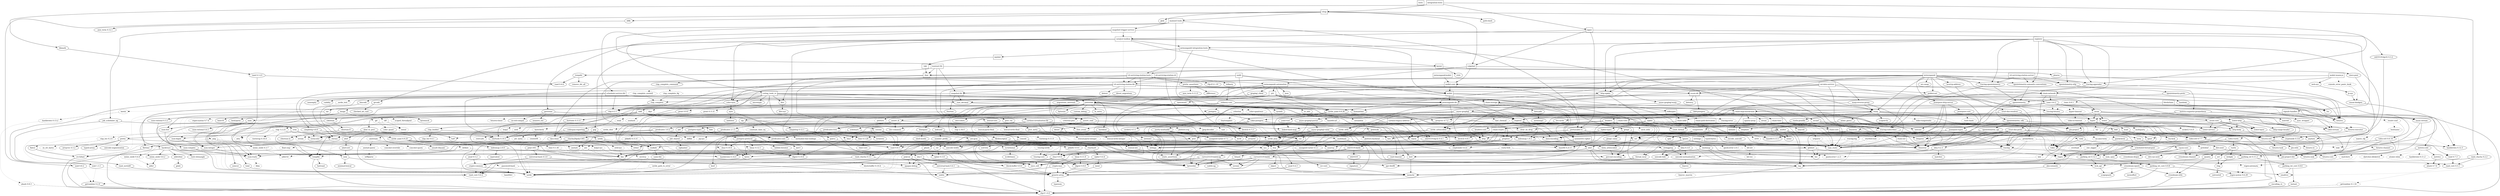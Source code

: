 digraph {
    0 [ label = "tests" shape = box]
    1 [ label = "catalyst-toolbox" shape = box]
    2 [ label = "chain-addr" shape = box]
    3 [ label = "chain-core" shape = box]
    4 [ label = "chain-ser" shape = box]
    5 [ label = "chain-crypto" shape = box]
    6 [ label = "typed-bytes" shape = box]
    7 [ label = "chain-impl-mockchain" shape = box]
    8 [ label = "cardano-legacy-address" shape = box]
    9 [ label = "chain-time" shape = box]
    10 [ label = "chain-vote" shape = box]
    11 [ label = "imhamt" shape = box]
    12 [ label = "sparse-array" shape = box]
    13 [ label = "chain-storage" shape = box]
    14 [ label = "jcli" shape = box]
    15 [ label = "jormungandr-lib" shape = box]
    16 [ label = "jormungandr-automation" shape = box]
    17 [ label = "jortestkit" shape = box]
    18 [ label = "jormungandr-integration-tests" shape = box]
    19 [ label = "hersir" shape = box]
    20 [ label = "thor" shape = box]
    21 [ label = "loki" shape = box]
    22 [ label = "mjolnir" shape = box]
    23 [ label = "snapshot-lib" shape = box]
    24 [ label = "symmetric-cipher" shape = box]
    25 [ label = "vit-servicing-station-lib" shape = box]
    26 [ label = "event-db" shape = box]
    27 [ label = "vit-servicing-station-tests" shape = box]
    28 [ label = "wallet" shape = box]
    29 [ label = "chain-path-derivation" shape = box]
    30 [ label = "hdkeygen" shape = box]
    31 [ label = "chain-network" shape = box]
    32 [ label = "jormungandrwallet" shape = box]
    33 [ label = "wallet-core" shape = box]
    34 [ label = "wallet-wasm-js" shape = box]
    35 [ label = "jormungandr" shape = box]
    36 [ label = "explorer" shape = box]
    37 [ label = "settings" shape = box]
    38 [ label = "blockchain" shape = box]
    39 [ label = "vit-servicing-station-cli" shape = box]
    40 [ label = "vit-servicing-station-server" shape = box]
    41 [ label = "iapyx" shape = box]
    42 [ label = "valgrind" shape = box]
    43 [ label = "vitup" shape = box]
    44 [ label = "mainnet-lib" shape = box]
    45 [ label = "mainnet-tools" shape = box]
    46 [ label = "scheduler-service-lib" shape = box]
    47 [ label = "signals-handler" shape = box]
    48 [ label = "snapshot-trigger-service" shape = box]
    49 [ label = "voting_tools_rs" shape = box]
    50 [ label = "integration-tests" shape = box]
    51 [ label = "cat-data-service" shape = box]
    52 [ label = "audit" shape = box]
    53 [ label = "assert_fs" ]
    54 [ label = "bech32 0.8.1" ]
    55 [ label = "clap 4.2.1" ]
    56 [ label = "color-eyre" ]
    57 [ label = "csv" ]
    58 [ label = "fraction" ]
    59 [ label = "futures" ]
    60 [ label = "gag" ]
    61 [ label = "governor" ]
    62 [ label = "graphql_client" ]
    63 [ label = "hex" ]
    64 [ label = "image" ]
    65 [ label = "itertools 0.10.5" ]
    66 [ label = "once_cell" ]
    67 [ label = "qrcode" ]
    68 [ label = "quircs" ]
    69 [ label = "rand 0.8.5" ]
    70 [ label = "rand_chacha 0.3.1" ]
    71 [ label = "rayon" ]
    72 [ label = "regex" ]
    73 [ label = "reqwest" ]
    74 [ label = "rust_decimal" ]
    75 [ label = "serde" ]
    76 [ label = "serde_json" ]
    77 [ label = "serde_yaml 0.9.25" ]
    78 [ label = "sscanf" ]
    79 [ label = "thiserror" ]
    80 [ label = "time 0.3.20" ]
    81 [ label = "tokio" ]
    82 [ label = "tracing" ]
    83 [ label = "tracing-subscriber" ]
    84 [ label = "url" ]
    85 [ label = "cryptoxide 0.4.4" ]
    86 [ label = "proptest" ]
    87 [ label = "quickcheck" ]
    88 [ label = "curve25519-dalek-ng" ]
    89 [ label = "ed25519-bip32 0.4.1" ]
    90 [ label = "ed25519-dalek" ]
    91 [ label = "generic-array" ]
    92 [ label = "rand_core 0.6.4" ]
    93 [ label = "sha2 0.10.6" ]
    94 [ label = "lazy_static" ]
    95 [ label = "strum" ]
    96 [ label = "cbor_event" ]
    97 [ label = "base64 0.21.0" ]
    98 [ label = "const_format" ]
    99 [ label = "criterion" style = dashed]
    100 [ label = "data-pile" ]
    101 [ label = "sled" ]
    102 [ label = "tempfile" ]
    103 [ label = "base64 0.13.1" ]
    104 [ label = "bincode" ]
    105 [ label = "bytes" ]
    106 [ label = "clap_complete" ]
    107 [ label = "gtmpl" ]
    108 [ label = "rpassword" ]
    109 [ label = "serde_yaml 0.8.26" ]
    110 [ label = "http" ]
    111 [ label = "humantime" ]
    112 [ label = "parity-multiaddr" ]
    113 [ label = "serde_with" ]
    114 [ label = "assert_cmd" ]
    115 [ label = "bytesize" ]
    116 [ label = "custom_debug" ]
    117 [ label = "flate2" ]
    118 [ label = "fs_extra" ]
    119 [ label = "json" ]
    120 [ label = "keynesis" ]
    121 [ label = "log" ]
    122 [ label = "netstat2" ]
    123 [ label = "os_info" ]
    124 [ label = "poldercast" ]
    125 [ label = "predicates 2.1.5" ]
    126 [ label = "prost 0.9.0" ]
    127 [ label = "semver" ]
    128 [ label = "sysinfo" ]
    129 [ label = "tar" ]
    130 [ label = "tokio-stream" ]
    131 [ label = "tonic 0.6.2" ]
    132 [ label = "warp" ]
    133 [ label = "zip" ]
    134 [ label = "console" ]
    135 [ label = "dialoguer" ]
    136 [ label = "indicatif" ]
    137 [ label = "sha-1" ]
    138 [ label = "sha2 0.9.9" ]
    139 [ label = "bech32 0.7.3" ]
    140 [ label = "yaml-rust" ]
    141 [ label = "ctrlc" ]
    142 [ label = "slave-pool" ]
    143 [ label = "cocoon" ]
    144 [ label = "dirs" ]
    145 [ label = "serde_test" style = dashed]
    146 [ label = "zeroize" ]
    147 [ label = "diesel" ]
    148 [ label = "diesel_migrations" ]
    149 [ label = "dotenv" ]
    150 [ label = "http-zipkin" ]
    151 [ label = "notify" ]
    152 [ label = "r2d2" ]
    153 [ label = "simplelog 0.8.0" ]
    154 [ label = "tracing-futures" ]
    155 [ label = "bb8" ]
    156 [ label = "bb8-postgres" ]
    157 [ label = "chrono" ]
    158 [ label = "dotenvy" ]
    159 [ label = "tokio-postgres" ]
    160 [ label = "cfg-if 0.1.10" ]
    161 [ label = "dyn-clone" ]
    162 [ label = "fake" ]
    163 [ label = "hyper" ]
    164 [ label = "postgres" ]
    165 [ label = "pretty_assertions" ]
    166 [ label = "rand 0.7.3" ]
    167 [ label = "rand_core 0.5.1" ]
    168 [ label = "refinery" ]
    169 [ label = "hashlink" ]
    170 [ label = "http-body" ]
    171 [ label = "pin-project" ]
    172 [ label = "clear_on_drop" ]
    173 [ label = "console_error_panic_hook" style = dashed]
    174 [ label = "getrandom 0.2.9" ]
    175 [ label = "js-sys" ]
    176 [ label = "wasm-bindgen" ]
    177 [ label = "web-sys" ]
    178 [ label = "arc-swap" ]
    179 [ label = "jsonrpsee-core" ]
    180 [ label = "jsonrpsee-http-server" ]
    181 [ label = "linked-hash-map" ]
    182 [ label = "local-ip-address" ]
    183 [ label = "lru" ]
    184 [ label = "opentelemetry" ]
    185 [ label = "opentelemetry-otlp" ]
    186 [ label = "opentelemetry-semantic-conventions" ]
    187 [ label = "prometheus" style = dashed]
    188 [ label = "tokio-util 0.6.10" ]
    189 [ label = "tracing-appender" ]
    190 [ label = "tracing-opentelemetry" ]
    191 [ label = "trust-dns-resolver" ]
    192 [ label = "anyhow" ]
    193 [ label = "async-graphql" ]
    194 [ label = "async-graphql-warp" ]
    195 [ label = "futures-channel" ]
    196 [ label = "futures-util" ]
    197 [ label = "ed25519-bip32 0.3.2" ]
    198 [ label = "prettytable-rs" ]
    199 [ label = "warp-reverse-proxy" ]
    200 [ label = "diffy" ]
    201 [ label = "glob" ]
    202 [ label = "path-slash" ]
    203 [ label = "rustls" ]
    204 [ label = "rustls-pemfile" ]
    205 [ label = "tempdir" ]
    206 [ label = "tokio-rustls" ]
    207 [ label = "uuid 0.8.2" ]
    208 [ label = "walkdir" ]
    209 [ label = "cardano-serialization-lib" ]
    210 [ label = "pharos" ]
    211 [ label = "job_scheduler_ng" ]
    212 [ label = "num-traits" ]
    213 [ label = "uuid 1.3.1" ]
    214 [ label = "bytekind" ]
    215 [ label = "cddl" ]
    216 [ label = "ciborium" ]
    217 [ label = "dashmap" ]
    218 [ label = "microtype" ]
    219 [ label = "nonempty" ]
    220 [ label = "validity" ]
    221 [ label = "cfg-if 1.0.0" ]
    222 [ label = "libmath" ]
    223 [ label = "rand_chacha 0.2.2" ]
    224 [ label = "axum" ]
    225 [ label = "metrics" ]
    226 [ label = "metrics-exporter-prometheus" ]
    227 [ label = "tower-http" ]
    228 [ label = "clap_complete_command" ]
    229 [ label = "anstyle" ]
    230 [ label = "doc-comment" ]
    231 [ label = "globwalk" ]
    232 [ label = "predicates 3.0.2" ]
    233 [ label = "predicates-core" ]
    234 [ label = "predicates-tree" ]
    235 [ label = "clap_builder" ]
    236 [ label = "backtrace" ]
    237 [ label = "color-spantrace" style = dashed]
    238 [ label = "eyre" ]
    239 [ label = "indenter" ]
    240 [ label = "owo-colors" ]
    241 [ label = "tracing-error" style = dashed]
    242 [ label = "csv-core" ]
    243 [ label = "itoa" ]
    244 [ label = "ryu" ]
    245 [ label = "num" ]
    246 [ label = "futures-core" ]
    247 [ label = "futures-executor" ]
    248 [ label = "futures-io" ]
    249 [ label = "futures-sink" ]
    250 [ label = "futures-task" ]
    251 [ label = "filedescriptor" ]
    252 [ label = "futures-timer" style = dashed]
    253 [ label = "no-std-compat" ]
    254 [ label = "nonzero_ext" ]
    255 [ label = "parking_lot 0.12.1" ]
    256 [ label = "smallvec" ]
    257 [ label = "bytemuck" ]
    258 [ label = "byteorder" ]
    259 [ label = "color_quant" ]
    260 [ label = "gif" style = dashed]
    261 [ label = "jpeg-decoder" style = dashed]
    262 [ label = "num-iter" ]
    263 [ label = "num-rational 0.3.2" ]
    264 [ label = "png" style = dashed]
    265 [ label = "scoped_threadpool" style = dashed]
    266 [ label = "tiff" style = dashed]
    267 [ label = "either" ]
    268 [ label = "checked_int_cast" ]
    269 [ label = "ppv-lite86" ]
    270 [ label = "rayon-core" ]
    271 [ label = "aho-corasick" ]
    272 [ label = "memchr" ]
    273 [ label = "regex-syntax 0.6.29" ]
    274 [ label = "serde_urlencoded" ]
    275 [ label = "tower-service" ]
    276 [ label = "arrayvec 0.7.2" ]
    277 [ label = "borsh" style = dashed]
    278 [ label = "bytecheck" style = dashed]
    279 [ label = "rkyv" style = dashed]
    280 [ label = "indexmap 2.0.0" ]
    281 [ label = "unsafe-libyaml" ]
    282 [ label = "time-core" ]
    283 [ label = "mio" style = dashed]
    284 [ label = "num_cpus" ]
    285 [ label = "pin-project-lite" ]
    286 [ label = "tracing-core" ]
    287 [ label = "matchers" style = dashed]
    288 [ label = "nu-ansi-term" style = dashed]
    289 [ label = "sharded-slab" style = dashed]
    290 [ label = "thread_local" ]
    291 [ label = "tracing-log" style = dashed]
    292 [ label = "tracing-serde" style = dashed]
    293 [ label = "form_urlencoded" ]
    294 [ label = "idna 0.3.0" ]
    295 [ label = "percent-encoding" ]
    296 [ label = "bit-set" style = dashed]
    297 [ label = "bitflags" ]
    298 [ label = "quick-error 2.0.1" style = dashed]
    299 [ label = "rand_xorshift" ]
    300 [ label = "rusty-fork" style = dashed]
    301 [ label = "unarray" ]
    302 [ label = "env_logger" style = dashed]
    303 [ label = "digest 0.9.0" ]
    304 [ label = "subtle-ng" ]
    305 [ label = "curve25519-dalek" ]
    306 [ label = "ed25519" ]
    307 [ label = "typenum" ]
    308 [ label = "digest 0.10.6" ]
    309 [ label = "atty" style = dashed]
    310 [ label = "cast" style = dashed]
    311 [ label = "clap 2.34.0" style = dashed]
    312 [ label = "criterion-plot" style = dashed]
    313 [ label = "oorandom" style = dashed]
    314 [ label = "plotters" style = dashed]
    315 [ label = "serde_cbor" style = dashed]
    316 [ label = "tinytemplate" style = dashed]
    317 [ label = "memmap2" ]
    318 [ label = "crc32fast" ]
    319 [ label = "crossbeam-epoch" ]
    320 [ label = "crossbeam-utils" ]
    321 [ label = "fxhash" ]
    322 [ label = "libc" ]
    323 [ label = "parking_lot 0.11.2" ]
    324 [ label = "fastrand" ]
    325 [ label = "gtmpl_value" ]
    326 [ label = "indexmap 1.9.3" ]
    327 [ label = "fnv" ]
    328 [ label = "arrayref" ]
    329 [ label = "bs58" ]
    330 [ label = "data-encoding" ]
    331 [ label = "multihash" ]
    332 [ label = "static_assertions" ]
    333 [ label = "unsigned-varint 0.7.1" ]
    334 [ label = "bstr" ]
    335 [ label = "wait-timeout" ]
    336 [ label = "miniz_oxide 0.6.2" ]
    337 [ label = "cryptoxide 0.3.6" ]
    338 [ label = "difflib" style = dashed]
    339 [ label = "float-cmp" style = dashed]
    340 [ label = "normalize-line-endings" style = dashed]
    341 [ label = "filetime" ]
    342 [ label = "tokio-util 0.7.7" ]
    343 [ label = "async-stream" ]
    344 [ label = "h2" style = dashed]
    345 [ label = "hyper-timeout" style = dashed]
    346 [ label = "tower" ]
    347 [ label = "tower-layer" ]
    348 [ label = "headers" ]
    349 [ label = "mime" ]
    350 [ label = "mime_guess" ]
    351 [ label = "multiparty" style = dashed]
    352 [ label = "scoped-tls" ]
    353 [ label = "tokio-tungstenite" style = dashed]
    354 [ label = "aes" style = dashed]
    355 [ label = "bzip2" style = dashed]
    356 [ label = "constant_time_eq" style = dashed]
    357 [ label = "hmac 0.12.1" ]
    358 [ label = "pbkdf2 0.11.0" style = dashed]
    359 [ label = "sha1" ]
    360 [ label = "zstd" style = dashed]
    361 [ label = "unicode-width" ]
    362 [ label = "shell-words" ]
    363 [ label = "number_prefix" ]
    364 [ label = "block-buffer 0.9.0" ]
    365 [ label = "opaque-debug" ]
    366 [ label = "crossbeam-channel" ]
    367 [ label = "aes-gcm" ]
    368 [ label = "chacha20poly1305" ]
    369 [ label = "hmac 0.11.0" ]
    370 [ label = "pbkdf2 0.9.0" ]
    371 [ label = "dirs-sys" ]
    372 [ label = "pq-sys" style = dashed]
    373 [ label = "migrations_internals" ]
    374 [ label = "zipkin" ]
    375 [ label = "scheduled-thread-pool" ]
    376 [ label = "termcolor" ]
    377 [ label = "num-integer" ]
    378 [ label = "time 0.1.45" style = dashed]
    379 [ label = "fallible-iterator" ]
    380 [ label = "phf" ]
    381 [ label = "postgres-protocol" ]
    382 [ label = "postgres-types" ]
    383 [ label = "socket2 0.5.1" ]
    384 [ label = "httparse" ]
    385 [ label = "httpdate" ]
    386 [ label = "socket2 0.4.9" style = dashed]
    387 [ label = "want" ]
    388 [ label = "ansi_term 0.11.0" ]
    389 [ label = "difference" ]
    390 [ label = "getrandom 0.1.16" style = dashed]
    391 [ label = "refinery-core" ]
    392 [ label = "hashbrown 0.12.3" ]
    393 [ label = "beef" ]
    394 [ label = "jsonrpsee-types" ]
    395 [ label = "rustc-hash" style = dashed]
    396 [ label = "globset" ]
    397 [ label = "unicase" ]
    398 [ label = "opentelemetry_api" ]
    399 [ label = "opentelemetry_sdk" ]
    400 [ label = "opentelemetry-proto" ]
    401 [ label = "prost 0.11.8" style = dashed]
    402 [ label = "tonic 0.8.3" style = dashed]
    403 [ label = "protobuf" style = dashed]
    404 [ label = "slab" style = dashed]
    405 [ label = "lru-cache" ]
    406 [ label = "resolv-conf" style = dashed]
    407 [ label = "trust-dns-proto" ]
    408 [ label = "async-graphql-parser" ]
    409 [ label = "async-graphql-value" ]
    410 [ label = "fast_chemail" style = dashed]
    411 [ label = "multer" ]
    412 [ label = "pin-utils" ]
    413 [ label = "encode_unicode" ]
    414 [ label = "is-terminal" ]
    415 [ label = "term" ]
    416 [ label = "ansi_term 0.12.1" ]
    417 [ label = "ring" ]
    418 [ label = "sct" ]
    419 [ label = "webpki" ]
    420 [ label = "rand 0.4.6" ]
    421 [ label = "remove_dir_all" ]
    422 [ label = "same-file" ]
    423 [ label = "num-bigint" ]
    424 [ label = "schemars" ]
    425 [ label = "cron" ]
    426 [ label = "libm" style = dashed]
    427 [ label = "abnf_to_pest" ]
    428 [ label = "base16" ]
    429 [ label = "base64-url" style = dashed]
    430 [ label = "clap 3.2.23" style = dashed]
    431 [ label = "codespan-reporting" ]
    432 [ label = "hexf-parse" ]
    433 [ label = "itertools 0.11.0" ]
    434 [ label = "lexical-core" ]
    435 [ label = "pest_meta" ]
    436 [ label = "pest_vm" ]
    437 [ label = "regex-syntax 0.7.4" style = dashed]
    438 [ label = "simplelog 0.12.1" ]
    439 [ label = "uriparse" style = dashed]
    440 [ label = "ciborium-io" ]
    441 [ label = "ciborium-ll" ]
    442 [ label = "hashbrown 0.14.0" ]
    443 [ label = "lock_api" ]
    444 [ label = "parking_lot_core 0.9.8" ]
    445 [ label = "secrecy" style = dashed]
    446 [ label = "rand 0.3.23" ]
    447 [ label = "axum-core" ]
    448 [ label = "matchit" ]
    449 [ label = "serde_path_to_error" style = dashed]
    450 [ label = "sync_wrapper" ]
    451 [ label = "ahash 0.7.6" ]
    452 [ label = "ipnet" ]
    453 [ label = "metrics-util" ]
    454 [ label = "quanta" ]
    455 [ label = "http-range-header" ]
    456 [ label = "clap_complete_fig" style = dashed]
    457 [ label = "clap_complete_nushell" style = dashed]
    458 [ label = "ignore" ]
    459 [ label = "termtree" ]
    460 [ label = "anstream" style = dashed]
    461 [ label = "clap_lex 0.4.1" ]
    462 [ label = "strsim" style = dashed]
    463 [ label = "addr2line" ]
    464 [ label = "object" ]
    465 [ label = "rustc-demangle" ]
    466 [ label = "num-complex" ]
    467 [ label = "num-rational 0.4.1" ]
    468 [ label = "weezl" style = dashed]
    469 [ label = "deflate" style = dashed]
    470 [ label = "miniz_oxide 0.3.7" style = dashed]
    471 [ label = "miniz_oxide 0.4.4" style = dashed]
    472 [ label = "crossbeam-deque" ]
    473 [ label = "hashbrown 0.13.2" style = dashed]
    474 [ label = "ptr_meta" style = dashed]
    475 [ label = "simdutf8" style = dashed]
    476 [ label = "rend" style = dashed]
    477 [ label = "seahash" style = dashed]
    478 [ label = "equivalent" ]
    479 [ label = "regex-automata" style = dashed]
    480 [ label = "overload" style = dashed]
    481 [ label = "unicode-bidi" ]
    482 [ label = "unicode-normalization" ]
    483 [ label = "bit-vec" style = dashed]
    484 [ label = "quick-error 1.2.3" style = dashed]
    485 [ label = "subtle" ]
    486 [ label = "signature" ]
    487 [ label = "block-buffer 0.10.4" style = dashed]
    488 [ label = "crypto-common" ]
    489 [ label = "textwrap 0.11.0" style = dashed]
    490 [ label = "plotters-backend" style = dashed]
    491 [ label = "plotters-svg" style = dashed]
    492 [ label = "half" ]
    493 [ label = "memoffset" ]
    494 [ label = "scopeguard" ]
    495 [ label = "instant" ]
    496 [ label = "parking_lot_core 0.8.6" ]
    497 [ label = "unsigned-varint 0.5.1" ]
    498 [ label = "adler" ]
    499 [ label = "tokio-io-timeout" style = dashed]
    500 [ label = "headers-core" ]
    501 [ label = "try-lock" ]
    502 [ label = "tungstenite" style = dashed]
    503 [ label = "cipher 0.3.0" ]
    504 [ label = "bzip2-sys" style = dashed]
    505 [ label = "password-hash" style = dashed]
    506 [ label = "zstd-safe" style = dashed]
    507 [ label = "aead 0.4.3" ]
    508 [ label = "ctr" ]
    509 [ label = "ghash" ]
    510 [ label = "aead 0.5.2" ]
    511 [ label = "chacha20" ]
    512 [ label = "cipher 0.4.4" ]
    513 [ label = "poly1305" ]
    514 [ label = "crypto-mac" ]
    515 [ label = "lazycell" ]
    516 [ label = "zipkin-types" ]
    517 [ label = "phf_shared" ]
    518 [ label = "md-5" ]
    519 [ label = "stringprep" ]
    520 [ label = "siphasher" ]
    521 [ label = "toml" ]
    522 [ label = "hostname" style = dashed]
    523 [ label = "idna 0.2.3" ]
    524 [ label = "tinyvec" ]
    525 [ label = "pest" ]
    526 [ label = "ascii_utils" style = dashed]
    527 [ label = "encoding_rs" ]
    528 [ label = "spin" ]
    529 [ label = "io-lifetimes" ]
    530 [ label = "dirs-next" ]
    531 [ label = "untrusted" ]
    532 [ label = "nom" ]
    533 [ label = "abnf" ]
    534 [ label = "pretty" ]
    535 [ label = "clap_lex 0.2.4" style = dashed]
    536 [ label = "textwrap 0.16.0" style = dashed]
    537 [ label = "lexical-parse-float" style = dashed]
    538 [ label = "lexical-parse-integer" style = dashed]
    539 [ label = "lexical-util" ]
    540 [ label = "lexical-write-float" style = dashed]
    541 [ label = "lexical-write-integer" style = dashed]
    542 [ label = "atomic-shim" style = dashed]
    543 [ label = "hashbrown 0.11.2" style = dashed]
    544 [ label = "sketches-ddsketch" style = dashed]
    545 [ label = "anstyle-parse" style = dashed]
    546 [ label = "concolor-override" style = dashed]
    547 [ label = "concolor-query" style = dashed]
    548 [ label = "utf8parse" style = dashed]
    549 [ label = "gimli" ]
    550 [ label = "adler32" style = dashed]
    551 [ label = "ahash 0.8.3" style = dashed]
    552 [ label = "utf-8" style = dashed]
    553 [ label = "base64ct" style = dashed]
    554 [ label = "zstd-sys" style = dashed]
    555 [ label = "polyval" ]
    556 [ label = "inout" ]
    557 [ label = "universal-hash 0.5.0" ]
    558 [ label = "match_cfg" style = dashed]
    559 [ label = "matches" ]
    560 [ label = "tinyvec_macros" style = dashed]
    561 [ label = "ucd-trie" ]
    562 [ label = "dirs-sys-next" ]
    563 [ label = "minimal-lexical" ]
    564 [ label = "abnf-core" ]
    565 [ label = "arrayvec 0.5.2" ]
    566 [ label = "typed-arena" ]
    567 [ label = "unicode-segmentation" ]
    568 [ label = "os_str_bytes" style = dashed]
    569 [ label = "universal-hash 0.4.1" ]
    1 -> 56 [ ]
    1 -> 60 [ ]
    1 -> 61 [ ]
    1 -> 18 [ ]
    1 -> 67 [ ]
    1 -> 68 [ ]
    1 -> 78 [ ]
    1 -> 24 [ ]
    1 -> 25 [ style = dotted]
    1 -> 28 [ ]
    2 -> 3 [ ]
    2 -> 5 [ ]
    3 -> 4 [ ]
    4 -> 79 [ ]
    5 -> 54 [ ]
    5 -> 88 [ ]
    5 -> 89 [ ]
    5 -> 90 [ ]
    5 -> 63 [ ]
    5 -> 86 [ style = dotted]
    5 -> 87 [ style = dotted]
    5 -> 71 [ ]
    5 -> 93 [ ]
    5 -> 6 [ ]
    7 -> 8 [ ]
    7 -> 2 [ ]
    7 -> 9 [ ]
    7 -> 10 [ ]
    7 -> 11 [ ]
    7 -> 12 [ ]
    7 -> 95 [ ]
    7 -> 82 [ ]
    8 -> 96 [ ]
    8 -> 89 [ ]
    9 -> 3 [ ]
    9 -> 86 [ style = dotted]
    9 -> 87 [ style = dotted]
    10 -> 97 [ ]
    10 -> 3 [ ]
    10 -> 5 [ ]
    10 -> 98 [ ]
    11 -> 86 [ style = dotted]
    11 -> 79 [ ]
    13 -> 99 [ style = dotted]
    13 -> 100 [ ]
    13 -> 92 [ style = dotted]
    13 -> 101 [ ]
    13 -> 102 [ style = dotted]
    13 -> 79 [ ]
    14 -> 104 [ ]
    14 -> 106 [ ]
    14 -> 107 [ ]
    14 -> 15 [ ]
    14 -> 73 [ ]
    14 -> 108 [ ]
    14 -> 109 [ ]
    15 -> 7 [ ]
    15 -> 110 [ ]
    15 -> 111 [ ]
    15 -> 112 [ ]
    15 -> 113 [ ]
    16 -> 114 [ ]
    16 -> 13 [ ]
    16 -> 62 [ ]
    16 -> 14 [ ]
    16 -> 17 [ ]
    16 -> 119 [ ]
    16 -> 122 [ ]
    16 -> 124 [ ]
    16 -> 131 [ ]
    16 -> 83 [ ]
    17 -> 53 [ ]
    17 -> 54 [ ]
    17 -> 115 [ ]
    17 -> 57 [ ]
    17 -> 116 [ ]
    17 -> 135 [ ]
    17 -> 118 [ ]
    17 -> 63 [ ]
    17 -> 111 [ ]
    17 -> 136 [ ]
    17 -> 123 [ ]
    17 -> 125 [ ]
    17 -> 73 [ ]
    17 -> 127 [ ]
    17 -> 109 [ ]
    17 -> 137 [ ]
    17 -> 138 [ ]
    17 -> 128 [ ]
    17 -> 129 [ ]
    17 -> 132 [ ]
    17 -> 133 [ ]
    18 -> 139 [ ]
    18 -> 19 [ ]
    18 -> 22 [ ]
    19 -> 141 [ ]
    19 -> 142 [ ]
    19 -> 20 [ ]
    20 -> 143 [ ]
    20 -> 144 [ ]
    20 -> 16 [ ]
    21 -> 20 [ ]
    22 -> 21 [ ]
    23 -> 58 [ ]
    23 -> 15 [ ]
    23 -> 73 [ ]
    23 -> 74 [ ]
    23 -> 145 [ style = dotted]
    23 -> 77 [ ]
    24 -> 85 [ ]
    24 -> 69 [ ]
    24 -> 79 [ ]
    24 -> 146 [ ]
    25 -> 55 [ ]
    25 -> 148 [ ]
    25 -> 149 [ ]
    25 -> 26 [ ]
    25 -> 150 [ ]
    25 -> 65 [ ]
    25 -> 151 [ ]
    25 -> 153 [ ]
    25 -> 23 [ ]
    25 -> 154 [ ]
    25 -> 83 [ ]
    25 -> 132 [ ]
    26 -> 156 [ ]
    26 -> 158 [ ]
    26 -> 74 [ ]
    26 -> 79 [ ]
    27 -> 114 [ ]
    27 -> 160 [ ]
    27 -> 161 [ ]
    27 -> 162 [ ]
    27 -> 17 [ ]
    27 -> 165 [ ]
    27 -> 168 [ ]
    27 -> 25 [ ]
    28 -> 169 [ ]
    28 -> 30 [ ]
    28 -> 65 [ ]
    28 -> 15 [ ]
    29 -> 79 [ ]
    30 -> 8 [ ]
    30 -> 2 [ ]
    30 -> 29 [ ]
    31 -> 5 [ ]
    31 -> 59 [ ]
    31 -> 79 [ ]
    31 -> 131 [ ]
    32 -> 33 [ ]
    33 -> 139 [ ]
    33 -> 24 [ ]
    33 -> 28 [ ]
    34 -> 172 [ ]
    34 -> 173 [ style = dotted]
    34 -> 33 [ ]
    34 -> 177 [ ]
    35 -> 178 [ ]
    35 -> 31 [ ]
    35 -> 13 [ ]
    35 -> 55 [ ]
    35 -> 150 [ ]
    35 -> 15 [ ]
    35 -> 180 [ ]
    35 -> 182 [ ]
    35 -> 185 [ ]
    35 -> 186 [ ]
    35 -> 124 [ ]
    35 -> 187 [ style = dotted]
    35 -> 73 [ ]
    35 -> 109 [ ]
    35 -> 189 [ ]
    35 -> 190 [ ]
    35 -> 191 [ ]
    35 -> 132 [ ]
    36 -> 192 [ ]
    36 -> 194 [ ]
    36 -> 31 [ ]
    36 -> 150 [ ]
    36 -> 18 [ ]
    36 -> 185 [ ]
    36 -> 186 [ ]
    36 -> 189 [ ]
    36 -> 190 [ ]
    37 -> 101 [ ]
    37 -> 79 [ ]
    38 -> 7 [ ]
    38 -> 183 [ ]
    39 -> 57 [ ]
    39 -> 25 [ ]
    40 -> 185 [ ]
    40 -> 186 [ ]
    40 -> 189 [ ]
    40 -> 190 [ ]
    40 -> 25 [ ]
    41 -> 1 [ ]
    41 -> 197 [ ]
    41 -> 198 [ ]
    41 -> 42 [ ]
    42 -> 16 [ ]
    42 -> 27 [ ]
    42 -> 33 [ ]
    42 -> 199 [ ]
    43 -> 200 [ ]
    43 -> 201 [ ]
    43 -> 45 [ ]
    43 -> 202 [ ]
    43 -> 189 [ ]
    43 -> 207 [ ]
    43 -> 42 [ ]
    44 -> 209 [ ]
    44 -> 210 [ ]
    44 -> 23 [ ]
    44 -> 205 [ ]
    44 -> 20 [ ]
    45 -> 211 [ ]
    45 -> 44 [ ]
    45 -> 198 [ ]
    45 -> 48 [ ]
    45 -> 27 [ ]
    46 -> 157 [ ]
    46 -> 55 [ ]
    46 -> 59 [ ]
    46 -> 17 [ ]
    46 -> 213 [ ]
    47 -> 59 [ ]
    47 -> 81 [ ]
    48 -> 1 [ ]
    48 -> 46 [ ]
    48 -> 47 [ ]
    48 -> 49 [ ]
    49 -> 214 [ ]
    49 -> 209 [ ]
    49 -> 215 [ ]
    49 -> 55 [ ]
    49 -> 56 [ ]
    49 -> 217 [ ]
    49 -> 144 [ ]
    49 -> 218 [ ]
    49 -> 219 [ ]
    49 -> 86 [ ]
    49 -> 71 [ ]
    49 -> 74 [ ]
    49 -> 220 [ ]
    50 -> 41 [ ]
    50 -> 222 [ ]
    50 -> 223 [ ]
    50 -> 43 [ ]
    51 -> 224 [ ]
    51 -> 55 [ ]
    51 -> 26 [ ]
    51 -> 226 [ ]
    51 -> 113 [ ]
    51 -> 227 [ ]
    51 -> 83 [ ]
    52 -> 13 [ ]
    52 -> 228 [ ]
    52 -> 56 [ ]
    52 -> 109 [ ]
    52 -> 28 [ ]
    53 -> 230 [ ]
    53 -> 231 [ ]
    53 -> 232 [ ]
    53 -> 234 [ ]
    53 -> 102 [ ]
    55 -> 235 [ ]
    56 -> 236 [ ]
    56 -> 237 [ style = dotted]
    56 -> 238 [ ]
    57 -> 242 [ ]
    57 -> 243 [ ]
    57 -> 244 [ ]
    57 -> 75 [ ]
    58 -> 94 [ style = dotted]
    58 -> 245 [ ]
    59 -> 247 [ style = dotted]
    60 -> 251 [ ]
    60 -> 102 [ ]
    61 -> 59 [ style = dotted]
    61 -> 252 [ style = dotted]
    61 -> 253 [ ]
    61 -> 254 [ ]
    61 -> 255 [ ]
    61 -> 69 [ style = dotted]
    62 -> 76 [ ]
    64 -> 257 [ ]
    64 -> 260 [ style = dotted]
    64 -> 262 [ ]
    64 -> 263 [ ]
    64 -> 264 [ style = dotted]
    64 -> 265 [ style = dotted]
    64 -> 266 [ style = dotted]
    65 -> 267 [ ]
    67 -> 268 [ ]
    67 -> 64 [ style = dotted]
    68 -> 212 [ ]
    68 -> 79 [ ]
    69 -> 70 [ style = dotted]
    70 -> 269 [ ]
    70 -> 92 [ ]
    71 -> 267 [ ]
    71 -> 270 [ ]
    72 -> 271 [ style = dotted]
    72 -> 273 [ ]
    73 -> 97 [ ]
    73 -> 196 [ ]
    73 -> 110 [ ]
    73 -> 76 [ style = dotted]
    73 -> 274 [ ]
    73 -> 275 [ ]
    73 -> 84 [ ]
    74 -> 276 [ ]
    74 -> 277 [ style = dotted]
    74 -> 164 [ style = dotted]
    74 -> 279 [ style = dotted]
    76 -> 243 [ ]
    76 -> 244 [ ]
    76 -> 75 [ ]
    77 -> 280 [ ]
    77 -> 243 [ ]
    77 -> 244 [ ]
    77 -> 75 [ ]
    77 -> 281 [ ]
    78 -> 98 [ ]
    78 -> 94 [ ]
    78 -> 72 [ ]
    80 -> 243 [ style = dotted]
    80 -> 75 [ style = dotted]
    80 -> 282 [ ]
    81 -> 105 [ style = dotted]
    81 -> 283 [ style = dotted]
    81 -> 284 [ style = dotted]
    81 -> 255 [ style = dotted]
    81 -> 285 [ ]
    82 -> 121 [ style = dotted]
    82 -> 285 [ ]
    82 -> 286 [ ]
    83 -> 287 [ style = dotted]
    83 -> 288 [ style = dotted]
    83 -> 72 [ style = dotted]
    83 -> 76 [ style = dotted]
    83 -> 289 [ style = dotted]
    83 -> 256 [ style = dotted]
    83 -> 290 [ style = dotted]
    83 -> 80 [ style = dotted]
    83 -> 82 [ style = dotted]
    83 -> 291 [ style = dotted]
    83 -> 292 [ style = dotted]
    84 -> 293 [ ]
    84 -> 294 [ ]
    84 -> 75 [ style = dotted]
    86 -> 296 [ style = dotted]
    86 -> 297 [ ]
    86 -> 258 [ ]
    86 -> 94 [ style = dotted]
    86 -> 212 [ ]
    86 -> 298 [ style = dotted]
    86 -> 69 [ ]
    86 -> 299 [ ]
    86 -> 273 [ style = dotted]
    86 -> 300 [ style = dotted]
    86 -> 301 [ ]
    87 -> 302 [ style = dotted]
    87 -> 166 [ ]
    88 -> 258 [ ]
    88 -> 303 [ ]
    88 -> 92 [ ]
    88 -> 304 [ ]
    88 -> 146 [ ]
    89 -> 85 [ ]
    90 -> 305 [ ]
    90 -> 306 [ ]
    90 -> 166 [ style = dotted]
    90 -> 75 [ style = dotted]
    90 -> 138 [ ]
    91 -> 307 [ ]
    92 -> 174 [ style = dotted]
    93 -> 308 [ ]
    99 -> 309 [ style = dashed]
    99 -> 311 [ style = dashed]
    99 -> 312 [ style = dashed]
    99 -> 57 [ style = dashed]
    99 -> 59 [ style = dotted]
    99 -> 94 [ style = dashed]
    99 -> 313 [ style = dashed]
    99 -> 314 [ style = dashed]
    99 -> 71 [ style = dashed]
    99 -> 72 [ style = dashed]
    99 -> 315 [ style = dashed]
    99 -> 316 [ style = dashed]
    99 -> 81 [ style = dotted]
    99 -> 208 [ style = dashed]
    100 -> 317 [ ]
    101 -> 318 [ ]
    101 -> 319 [ ]
    101 -> 321 [ ]
    101 -> 322 [ ]
    101 -> 121 [ ]
    101 -> 323 [ ]
    102 -> 221 [ ]
    102 -> 324 [ ]
    104 -> 75 [ ]
    105 -> 75 [ style = dotted]
    106 -> 55 [ ]
    107 -> 325 [ ]
    107 -> 65 [ ]
    107 -> 94 [ ]
    107 -> 295 [ ]
    108 -> 76 [ ]
    109 -> 326 [ ]
    109 -> 244 [ ]
    109 -> 140 [ ]
    110 -> 105 [ ]
    110 -> 327 [ ]
    110 -> 243 [ ]
    112 -> 328 [ ]
    112 -> 329 [ ]
    112 -> 258 [ ]
    112 -> 330 [ ]
    112 -> 331 [ ]
    112 -> 332 [ ]
    112 -> 333 [ ]
    112 -> 84 [ style = dotted]
    113 -> 103 [ style = dotted]
    113 -> 157 [ style = dotted]
    113 -> 63 [ style = dotted]
    113 -> 326 [ style = dotted]
    113 -> 76 [ style = dotted]
    113 -> 80 [ style = dotted]
    114 -> 334 [ ]
    114 -> 230 [ ]
    114 -> 232 [ ]
    114 -> 234 [ ]
    114 -> 335 [ ]
    117 -> 318 [ ]
    117 -> 336 [ style = dotted]
    120 -> 337 [ ]
    120 -> 63 [ ]
    120 -> 70 [ ]
    120 -> 79 [ ]
    121 -> 221 [ ]
    121 -> 75 [ style = dotted]
    122 -> 297 [ ]
    122 -> 322 [ ]
    122 -> 79 [ ]
    123 -> 121 [ ]
    124 -> 120 [ ]
    124 -> 183 [ ]
    125 -> 338 [ style = dotted]
    125 -> 339 [ style = dotted]
    125 -> 65 [ ]
    125 -> 340 [ style = dotted]
    125 -> 233 [ ]
    125 -> 72 [ style = dotted]
    126 -> 105 [ ]
    127 -> 75 [ style = dotted]
    128 -> 71 [ style = dotted]
    129 -> 341 [ ]
    130 -> 342 [ style = dotted]
    131 -> 343 [ ]
    131 -> 103 [ ]
    131 -> 345 [ style = dotted]
    131 -> 295 [ ]
    131 -> 126 [ style = dotted]
    131 -> 130 [ ]
    131 -> 188 [ ]
    131 -> 346 [ style = dotted]
    131 -> 154 [ style = dotted]
    132 -> 348 [ ]
    132 -> 163 [ ]
    132 -> 350 [ ]
    132 -> 351 [ style = dotted]
    132 -> 171 [ ]
    132 -> 204 [ ]
    132 -> 352 [ ]
    132 -> 76 [ ]
    132 -> 274 [ ]
    132 -> 206 [ style = dotted]
    132 -> 130 [ ]
    132 -> 353 [ style = dotted]
    133 -> 354 [ style = dotted]
    133 -> 258 [ ]
    133 -> 355 [ style = dotted]
    133 -> 356 [ style = dotted]
    133 -> 117 [ style = dotted]
    133 -> 358 [ style = dotted]
    133 -> 359 [ style = dotted]
    133 -> 80 [ style = dotted]
    133 -> 360 [ style = dotted]
    134 -> 94 [ ]
    134 -> 322 [ ]
    134 -> 361 [ style = dotted]
    135 -> 134 [ ]
    135 -> 362 [ ]
    135 -> 102 [ style = dotted]
    135 -> 146 [ style = dotted]
    136 -> 134 [ ]
    136 -> 363 [ ]
    136 -> 72 [ ]
    137 -> 364 [ ]
    137 -> 221 [ ]
    137 -> 303 [ ]
    137 -> 365 [ ]
    138 -> 364 [ ]
    138 -> 221 [ ]
    138 -> 303 [ ]
    138 -> 365 [ ]
    140 -> 181 [ ]
    142 -> 366 [ ]
    143 -> 367 [ ]
    143 -> 368 [ ]
    143 -> 370 [ ]
    143 -> 69 [ ]
    144 -> 371 [ ]
    145 -> 75 [ style = dashed]
    147 -> 297 [ style = dotted]
    147 -> 258 [ ]
    147 -> 157 [ style = dotted]
    147 -> 372 [ style = dotted]
    147 -> 152 [ style = dotted]
    147 -> 76 [ style = dotted]
    148 -> 373 [ ]
    150 -> 110 [ ]
    150 -> 374 [ ]
    151 -> 297 [ ]
    151 -> 366 [ style = dotted]
    151 -> 341 [ ]
    151 -> 322 [ ]
    151 -> 208 [ ]
    152 -> 121 [ ]
    152 -> 375 [ ]
    153 -> 157 [ ]
    153 -> 121 [ ]
    153 -> 376 [ style = dotted]
    154 -> 171 [ style = dotted]
    154 -> 82 [ ]
    155 -> 196 [ ]
    155 -> 81 [ ]
    156 -> 155 [ ]
    156 -> 159 [ ]
    157 -> 377 [ ]
    157 -> 75 [ style = dotted]
    157 -> 378 [ style = dotted]
    159 -> 196 [ ]
    159 -> 295 [ ]
    159 -> 380 [ ]
    159 -> 382 [ ]
    159 -> 383 [ ]
    159 -> 342 [ ]
    162 -> 157 [ style = dotted]
    162 -> 110 [ style = dotted]
    162 -> 69 [ ]
    163 -> 344 [ style = dotted]
    163 -> 170 [ ]
    163 -> 384 [ ]
    163 -> 385 [ ]
    163 -> 386 [ style = dotted]
    163 -> 275 [ ]
    163 -> 387 [ ]
    164 -> 159 [ ]
    165 -> 388 [ ]
    165 -> 389 [ ]
    166 -> 167 [ ]
    167 -> 390 [ style = dotted]
    168 -> 391 [ ]
    169 -> 392 [ ]
    170 -> 110 [ ]
    170 -> 285 [ ]
    173 -> 176 [ style = dashed]
    174 -> 221 [ ]
    175 -> 176 [ ]
    176 -> 221 [ ]
    177 -> 175 [ ]
    179 -> 276 [ style = dotted]
    179 -> 163 [ style = dotted]
    179 -> 394 [ ]
    179 -> 69 [ style = dotted]
    179 -> 395 [ style = dotted]
    180 -> 396 [ ]
    180 -> 179 [ ]
    180 -> 94 [ ]
    180 -> 397 [ ]
    182 -> 79 [ ]
    183 -> 392 [ style = dotted]
    184 -> 399 [ ]
    185 -> 400 [ ]
    186 -> 184 [ ]
    187 -> 327 [ style = dashed]
    187 -> 94 [ style = dashed]
    187 -> 272 [ style = dashed]
    187 -> 255 [ style = dashed]
    187 -> 403 [ style = dotted]
    187 -> 79 [ style = dashed]
    188 -> 246 [ ]
    188 -> 249 [ ]
    188 -> 404 [ style = dotted]
    188 -> 81 [ ]
    189 -> 366 [ ]
    189 -> 83 [ ]
    190 -> 184 [ ]
    190 -> 83 [ ]
    191 -> 405 [ ]
    191 -> 406 [ style = dotted]
    191 -> 407 [ ]
    193 -> 408 [ ]
    193 -> 343 [ ]
    193 -> 103 [ ]
    193 -> 410 [ style = dotted]
    193 -> 411 [ ]
    193 -> 212 [ ]
    193 -> 66 [ ]
    193 -> 72 [ ]
    193 -> 274 [ ]
    193 -> 332 [ ]
    193 -> 102 [ ]
    194 -> 193 [ ]
    194 -> 132 [ ]
    195 -> 246 [ ]
    195 -> 249 [ style = dotted]
    196 -> 195 [ style = dotted]
    196 -> 248 [ style = dotted]
    196 -> 250 [ ]
    196 -> 272 [ style = dotted]
    196 -> 285 [ ]
    196 -> 412 [ ]
    196 -> 404 [ style = dotted]
    197 -> 337 [ ]
    198 -> 57 [ style = dotted]
    198 -> 413 [ ]
    198 -> 414 [ ]
    198 -> 94 [ ]
    198 -> 415 [ ]
    198 -> 361 [ ]
    199 -> 94 [ ]
    199 -> 73 [ ]
    199 -> 132 [ ]
    200 -> 416 [ ]
    203 -> 121 [ style = dotted]
    203 -> 418 [ ]
    203 -> 419 [ ]
    204 -> 97 [ ]
    205 -> 420 [ ]
    205 -> 421 [ ]
    206 -> 203 [ ]
    206 -> 81 [ ]
    207 -> 174 [ style = dotted]
    207 -> 75 [ style = dotted]
    208 -> 422 [ ]
    209 -> 139 [ ]
    209 -> 96 [ ]
    209 -> 172 [ ]
    209 -> 89 [ ]
    209 -> 63 [ ]
    209 -> 65 [ ]
    209 -> 181 [ ]
    209 -> 423 [ ]
    209 -> 69 [ ]
    209 -> 424 [ ]
    209 -> 138 [ ]
    210 -> 59 [ ]
    211 -> 425 [ ]
    211 -> 213 [ ]
    212 -> 426 [ style = dotted]
    213 -> 174 [ style = dotted]
    213 -> 75 [ style = dotted]
    214 -> 63 [ style = dotted]
    214 -> 75 [ ]
    214 -> 301 [ ]
    215 -> 427 [ ]
    215 -> 428 [ ]
    215 -> 429 [ style = dotted]
    215 -> 157 [ style = dotted]
    215 -> 216 [ style = dotted]
    215 -> 430 [ style = dotted]
    215 -> 431 [ ]
    215 -> 330 [ ]
    215 -> 432 [ ]
    215 -> 433 [ ]
    215 -> 434 [ ]
    215 -> 436 [ ]
    215 -> 72 [ ]
    215 -> 437 [ style = dotted]
    215 -> 76 [ style = dotted]
    215 -> 438 [ ]
    215 -> 439 [ style = dotted]
    216 -> 441 [ ]
    216 -> 75 [ ]
    217 -> 442 [ ]
    217 -> 443 [ ]
    217 -> 66 [ ]
    217 -> 444 [ ]
    218 -> 445 [ style = dotted]
    219 -> 75 [ style = dotted]
    222 -> 446 [ ]
    223 -> 269 [ ]
    223 -> 167 [ ]
    224 -> 447 [ ]
    224 -> 297 [ ]
    224 -> 163 [ ]
    224 -> 448 [ ]
    224 -> 76 [ style = dotted]
    224 -> 449 [ style = dotted]
    224 -> 274 [ style = dotted]
    224 -> 450 [ ]
    224 -> 346 [ ]
    225 -> 451 [ ]
    226 -> 163 [ style = dotted]
    226 -> 452 [ style = dotted]
    226 -> 453 [ ]
    226 -> 79 [ ]
    227 -> 297 [ ]
    227 -> 196 [ ]
    227 -> 170 [ ]
    227 -> 455 [ ]
    227 -> 347 [ ]
    227 -> 275 [ ]
    228 -> 456 [ style = dotted]
    228 -> 457 [ style = dotted]
    231 -> 297 [ ]
    231 -> 458 [ ]
    232 -> 229 [ ]
    232 -> 338 [ style = dotted]
    232 -> 65 [ ]
    232 -> 233 [ ]
    234 -> 233 [ ]
    234 -> 459 [ ]
    235 -> 460 [ style = dotted]
    235 -> 297 [ ]
    235 -> 461 [ ]
    235 -> 66 [ style = dotted]
    235 -> 462 [ style = dotted]
    236 -> 463 [ ]
    236 -> 221 [ ]
    236 -> 322 [ ]
    236 -> 336 [ ]
    236 -> 464 [ ]
    236 -> 465 [ ]
    237 -> 240 [ style = dashed]
    237 -> 241 [ style = dashed]
    238 -> 239 [ ]
    238 -> 66 [ ]
    241 -> 83 [ style = dashed]
    242 -> 272 [ ]
    245 -> 466 [ ]
    245 -> 262 [ ]
    245 -> 467 [ ]
    247 -> 196 [ ]
    251 -> 322 [ ]
    251 -> 79 [ ]
    255 -> 443 [ ]
    255 -> 444 [ ]
    260 -> 259 [ style = dashed]
    260 -> 468 [ style = dashed]
    261 -> 71 [ style = dotted]
    262 -> 377 [ ]
    263 -> 377 [ ]
    264 -> 297 [ style = dashed]
    264 -> 318 [ style = dashed]
    264 -> 469 [ style = dotted]
    264 -> 470 [ style = dashed]
    266 -> 261 [ style = dashed]
    266 -> 471 [ style = dashed]
    266 -> 468 [ style = dashed]
    270 -> 366 [ ]
    270 -> 472 [ ]
    270 -> 284 [ ]
    271 -> 272 [ ]
    274 -> 293 [ ]
    274 -> 243 [ ]
    274 -> 244 [ ]
    274 -> 75 [ ]
    277 -> 473 [ style = dashed]
    278 -> 474 [ style = dashed]
    278 -> 475 [ style = dotted]
    279 -> 392 [ style = dotted]
    279 -> 476 [ style = dotted]
    279 -> 477 [ style = dashed]
    280 -> 478 [ ]
    280 -> 442 [ ]
    283 -> 121 [ style = dashed]
    286 -> 66 [ style = dotted]
    287 -> 479 [ style = dashed]
    288 -> 480 [ style = dashed]
    289 -> 94 [ style = dashed]
    290 -> 221 [ ]
    290 -> 66 [ ]
    291 -> 94 [ style = dashed]
    291 -> 121 [ style = dashed]
    291 -> 286 [ style = dashed]
    292 -> 75 [ style = dashed]
    292 -> 286 [ style = dashed]
    293 -> 295 [ ]
    294 -> 481 [ ]
    294 -> 482 [ ]
    296 -> 483 [ style = dashed]
    299 -> 92 [ ]
    300 -> 327 [ style = dashed]
    300 -> 484 [ style = dashed]
    300 -> 102 [ style = dashed]
    300 -> 335 [ style = dotted]
    302 -> 121 [ style = dashed]
    302 -> 72 [ style = dotted]
    303 -> 91 [ ]
    305 -> 258 [ ]
    305 -> 303 [ ]
    305 -> 167 [ ]
    305 -> 485 [ ]
    305 -> 146 [ ]
    306 -> 486 [ ]
    308 -> 487 [ style = dotted]
    308 -> 488 [ ]
    308 -> 485 [ style = dotted]
    311 -> 297 [ style = dashed]
    311 -> 489 [ style = dashed]
    312 -> 310 [ style = dashed]
    312 -> 65 [ style = dashed]
    314 -> 212 [ style = dashed]
    314 -> 491 [ style = dotted]
    315 -> 492 [ style = dashed]
    315 -> 75 [ style = dashed]
    316 -> 76 [ style = dashed]
    318 -> 221 [ ]
    319 -> 320 [ ]
    319 -> 493 [ ]
    319 -> 494 [ ]
    320 -> 221 [ ]
    321 -> 258 [ ]
    323 -> 443 [ ]
    323 -> 496 [ ]
    326 -> 392 [ ]
    326 -> 75 [ style = dotted]
    331 -> 91 [ ]
    331 -> 497 [ ]
    334 -> 272 [ ]
    334 -> 66 [ style = dotted]
    334 -> 479 [ style = dotted]
    334 -> 75 [ style = dotted]
    336 -> 498 [ ]
    339 -> 212 [ style = dotted]
    341 -> 221 [ ]
    342 -> 246 [ ]
    342 -> 249 [ ]
    342 -> 81 [ ]
    342 -> 82 [ style = dotted]
    343 -> 246 [ ]
    343 -> 285 [ ]
    344 -> 196 [ style = dashed]
    344 -> 110 [ style = dashed]
    344 -> 326 [ style = dashed]
    344 -> 342 [ style = dashed]
    345 -> 163 [ style = dashed]
    345 -> 499 [ style = dashed]
    346 -> 196 [ style = dotted]
    346 -> 326 [ style = dotted]
    346 -> 171 [ style = dotted]
    346 -> 69 [ style = dotted]
    346 -> 342 [ style = dotted]
    346 -> 347 [ ]
    346 -> 275 [ ]
    348 -> 103 [ ]
    348 -> 297 [ ]
    348 -> 500 [ ]
    348 -> 385 [ ]
    348 -> 349 [ ]
    348 -> 359 [ ]
    350 -> 349 [ ]
    350 -> 397 [ ]
    351 -> 105 [ style = dashed]
    351 -> 246 [ style = dotted]
    351 -> 384 [ style = dotted]
    351 -> 272 [ style = dotted]
    351 -> 285 [ style = dotted]
    351 -> 501 [ style = dotted]
    353 -> 196 [ style = dashed]
    353 -> 81 [ style = dashed]
    353 -> 502 [ style = dashed]
    354 -> 221 [ style = dashed]
    354 -> 503 [ style = dashed]
    354 -> 365 [ style = dashed]
    355 -> 504 [ style = dashed]
    357 -> 308 [ ]
    358 -> 357 [ style = dotted]
    358 -> 505 [ style = dotted]
    358 -> 93 [ style = dotted]
    359 -> 308 [ ]
    360 -> 506 [ style = dashed]
    364 -> 91 [ ]
    366 -> 320 [ style = dotted]
    367 -> 507 [ ]
    367 -> 354 [ style = dotted]
    367 -> 508 [ ]
    367 -> 509 [ ]
    368 -> 510 [ ]
    368 -> 511 [ ]
    368 -> 513 [ ]
    369 -> 514 [ ]
    369 -> 303 [ ]
    370 -> 369 [ style = dotted]
    370 -> 138 [ style = dotted]
    373 -> 147 [ ]
    374 -> 515 [ ]
    374 -> 121 [ ]
    374 -> 285 [ ]
    374 -> 69 [ ]
    374 -> 516 [ ]
    375 -> 255 [ ]
    377 -> 212 [ ]
    378 -> 322 [ style = dashed]
    380 -> 517 [ ]
    381 -> 97 [ ]
    381 -> 258 [ ]
    381 -> 105 [ ]
    381 -> 379 [ ]
    381 -> 357 [ ]
    381 -> 518 [ ]
    381 -> 272 [ ]
    381 -> 69 [ ]
    381 -> 93 [ ]
    381 -> 519 [ ]
    382 -> 157 [ style = dotted]
    382 -> 381 [ ]
    382 -> 76 [ style = dotted]
    387 -> 121 [ ]
    387 -> 501 [ ]
    390 -> 221 [ style = dashed]
    391 -> 94 [ ]
    391 -> 164 [ style = dotted]
    391 -> 72 [ ]
    391 -> 79 [ ]
    391 -> 80 [ ]
    391 -> 521 [ ]
    391 -> 84 [ ]
    391 -> 208 [ ]
    392 -> 451 [ style = dotted]
    393 -> 75 [ style = dotted]
    394 -> 192 [ ]
    394 -> 393 [ ]
    394 -> 76 [ ]
    394 -> 79 [ ]
    394 -> 82 [ ]
    396 -> 334 [ ]
    396 -> 327 [ ]
    396 -> 121 [ style = dotted]
    396 -> 72 [ ]
    398 -> 327 [ style = dotted]
    398 -> 196 [ ]
    398 -> 326 [ ]
    398 -> 66 [ ]
    398 -> 79 [ ]
    399 -> 366 [ style = dotted]
    399 -> 217 [ style = dotted]
    399 -> 247 [ ]
    399 -> 398 [ ]
    399 -> 295 [ style = dotted]
    399 -> 69 [ style = dotted]
    399 -> 130 [ style = dotted]
    400 -> 59 [ ]
    400 -> 184 [ ]
    400 -> 402 [ style = dotted]
    401 -> 105 [ style = dashed]
    402 -> 343 [ style = dashed]
    402 -> 224 [ style = dotted]
    402 -> 103 [ style = dashed]
    402 -> 345 [ style = dotted]
    402 -> 401 [ style = dotted]
    402 -> 130 [ style = dashed]
    402 -> 154 [ style = dotted]
    405 -> 181 [ ]
    406 -> 522 [ style = dotted]
    406 -> 484 [ style = dashed]
    407 -> 330 [ ]
    407 -> 196 [ ]
    407 -> 523 [ ]
    407 -> 452 [ ]
    407 -> 94 [ ]
    407 -> 69 [ ]
    407 -> 79 [ ]
    407 -> 81 [ style = dotted]
    407 -> 82 [ ]
    407 -> 84 [ ]
    408 -> 409 [ ]
    408 -> 525 [ ]
    409 -> 105 [ ]
    409 -> 326 [ ]
    409 -> 76 [ ]
    410 -> 526 [ style = dashed]
    411 -> 527 [ ]
    411 -> 196 [ ]
    411 -> 110 [ ]
    411 -> 384 [ ]
    411 -> 121 [ ]
    411 -> 349 [ ]
    411 -> 528 [ ]
    414 -> 529 [ ]
    415 -> 530 [ ]
    417 -> 531 [ ]
    418 -> 417 [ ]
    419 -> 417 [ ]
    423 -> 377 [ ]
    423 -> 75 [ style = dotted]
    424 -> 161 [ ]
    424 -> 76 [ ]
    425 -> 157 [ ]
    425 -> 532 [ ]
    425 -> 66 [ ]
    427 -> 533 [ ]
    427 -> 326 [ ]
    427 -> 65 [ ]
    427 -> 534 [ ]
    429 -> 97 [ style = dashed]
    430 -> 309 [ style = dotted]
    430 -> 297 [ style = dashed]
    430 -> 535 [ style = dashed]
    430 -> 326 [ style = dashed]
    430 -> 66 [ style = dotted]
    430 -> 462 [ style = dotted]
    430 -> 376 [ style = dotted]
    430 -> 536 [ style = dashed]
    431 -> 376 [ ]
    431 -> 361 [ ]
    433 -> 267 [ ]
    434 -> 537 [ style = dotted]
    434 -> 540 [ style = dotted]
    435 -> 66 [ ]
    435 -> 525 [ ]
    436 -> 435 [ ]
    438 -> 121 [ ]
    438 -> 376 [ style = dotted]
    438 -> 80 [ ]
    439 -> 327 [ style = dashed]
    439 -> 94 [ style = dashed]
    441 -> 440 [ ]
    441 -> 492 [ ]
    443 -> 494 [ ]
    444 -> 221 [ ]
    444 -> 256 [ ]
    445 -> 75 [ style = dotted]
    445 -> 146 [ style = dashed]
    446 -> 322 [ ]
    446 -> 420 [ ]
    447 -> 196 [ ]
    447 -> 170 [ ]
    447 -> 349 [ ]
    447 -> 347 [ ]
    447 -> 275 [ ]
    449 -> 75 [ style = dashed]
    453 -> 542 [ style = dotted]
    453 -> 319 [ style = dotted]
    453 -> 543 [ style = dotted]
    453 -> 225 [ ]
    453 -> 284 [ style = dotted]
    453 -> 323 [ style = dotted]
    453 -> 454 [ style = dotted]
    453 -> 544 [ style = dotted]
    454 -> 320 [ ]
    454 -> 66 [ ]
    456 -> 106 [ style = dashed]
    457 -> 106 [ style = dashed]
    458 -> 396 [ ]
    458 -> 94 [ ]
    458 -> 290 [ ]
    458 -> 208 [ ]
    460 -> 229 [ style = dashed]
    460 -> 545 [ style = dashed]
    460 -> 546 [ style = dotted]
    460 -> 547 [ style = dotted]
    460 -> 414 [ style = dotted]
    463 -> 549 [ ]
    464 -> 272 [ ]
    466 -> 212 [ ]
    466 -> 75 [ style = dotted]
    467 -> 423 [ style = dotted]
    469 -> 550 [ style = dashed]
    469 -> 258 [ style = dashed]
    470 -> 550 [ style = dashed]
    471 -> 498 [ style = dashed]
    472 -> 319 [ style = dotted]
    473 -> 551 [ style = dotted]
    476 -> 278 [ style = dotted]
    479 -> 273 [ style = dotted]
    482 -> 524 [ ]
    487 -> 91 [ style = dashed]
    488 -> 91 [ ]
    488 -> 92 [ style = dotted]
    489 -> 361 [ style = dashed]
    491 -> 490 [ style = dashed]
    495 -> 221 [ ]
    496 -> 495 [ ]
    496 -> 256 [ ]
    499 -> 81 [ style = dashed]
    500 -> 110 [ ]
    502 -> 103 [ style = dotted]
    502 -> 258 [ style = dashed]
    502 -> 110 [ style = dotted]
    502 -> 384 [ style = dotted]
    502 -> 121 [ style = dashed]
    502 -> 69 [ style = dashed]
    502 -> 359 [ style = dotted]
    502 -> 79 [ style = dashed]
    502 -> 84 [ style = dotted]
    502 -> 552 [ style = dashed]
    503 -> 91 [ ]
    504 -> 322 [ style = dashed]
    505 -> 553 [ style = dashed]
    505 -> 92 [ style = dotted]
    505 -> 485 [ style = dashed]
    506 -> 554 [ style = dashed]
    507 -> 91 [ ]
    508 -> 503 [ ]
    509 -> 555 [ ]
    510 -> 488 [ ]
    511 -> 512 [ ]
    512 -> 488 [ ]
    512 -> 556 [ ]
    512 -> 146 [ style = dotted]
    513 -> 365 [ ]
    513 -> 557 [ ]
    514 -> 91 [ ]
    514 -> 485 [ ]
    516 -> 330 [ ]
    517 -> 520 [ ]
    518 -> 308 [ ]
    519 -> 481 [ ]
    519 -> 482 [ ]
    521 -> 75 [ ]
    522 -> 558 [ style = dashed]
    523 -> 559 [ ]
    523 -> 481 [ ]
    523 -> 482 [ ]
    524 -> 560 [ style = dotted]
    525 -> 79 [ style = dotted]
    525 -> 561 [ ]
    527 -> 221 [ ]
    530 -> 221 [ ]
    530 -> 562 [ ]
    532 -> 272 [ ]
    532 -> 563 [ ]
    533 -> 564 [ ]
    534 -> 565 [ ]
    534 -> 121 [ ]
    534 -> 566 [ ]
    534 -> 567 [ ]
    535 -> 568 [ style = dashed]
    537 -> 538 [ style = dashed]
    538 -> 539 [ style = dashed]
    539 -> 332 [ ]
    540 -> 541 [ style = dashed]
    541 -> 539 [ style = dashed]
    543 -> 451 [ style = dotted]
    545 -> 548 [ style = dotted]
    551 -> 221 [ style = dashed]
    554 -> 322 [ style = dashed]
    555 -> 221 [ ]
    555 -> 365 [ ]
    555 -> 569 [ ]
    556 -> 91 [ ]
    557 -> 488 [ ]
    557 -> 485 [ ]
    564 -> 532 [ ]
    569 -> 91 [ ]
    569 -> 485 [ ]
}

